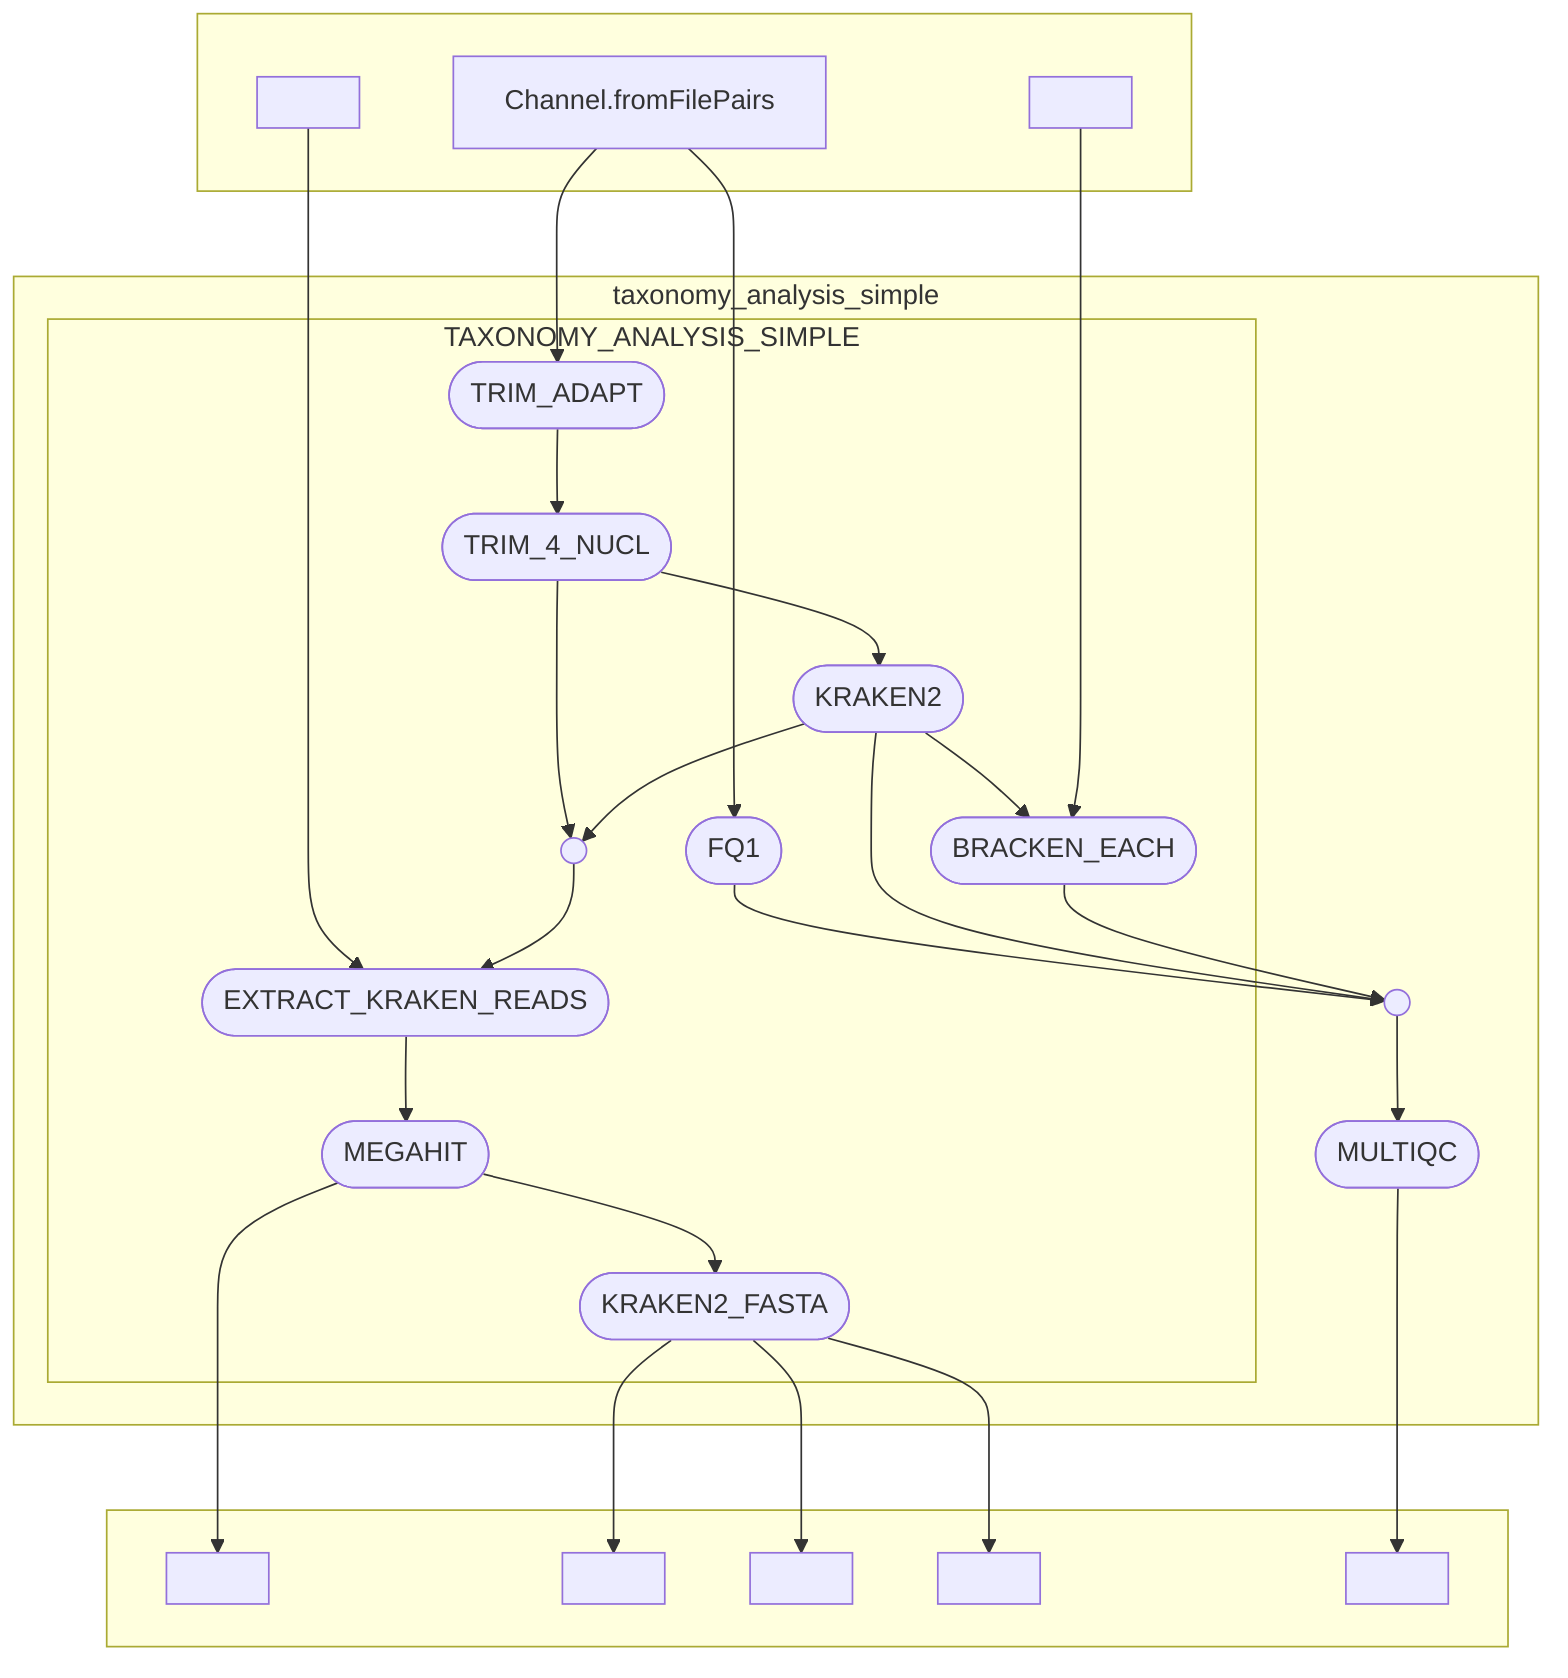 flowchart TB
    subgraph " "
    v0["Channel.fromFilePairs"]
    v5[" "]
    v9[" "]
    end
    subgraph taxonomy_analysis_simple
    subgraph TAXONOMY_ANALYSIS_SIMPLE
    v1([FQ1])
    v2([TRIM_ADAPT])
    v3([TRIM_4_NUCL])
    v4([KRAKEN2])
    v6([BRACKEN_EACH])
    v10([EXTRACT_KRAKEN_READS])
    v11([MEGAHIT])
    v13([KRAKEN2_FASTA])
    v7(( ))
    end
    v20([MULTIQC])
    v17(( ))
    end
    subgraph " "
    v12[" "]
    v14[" "]
    v15[" "]
    v16[" "]
    v21[" "]
    end
    v0 --> v1
    v0 --> v2
    v1 --> v17
    v2 --> v3
    v3 --> v4
    v3 --> v7
    v4 --> v6
    v4 --> v7
    v4 --> v17
    v5 --> v6
    v6 --> v17
    v9 --> v10
    v7 --> v10
    v10 --> v11
    v11 --> v12
    v11 --> v13
    v13 --> v16
    v13 --> v15
    v13 --> v14
    v17 --> v20
    v20 --> v21